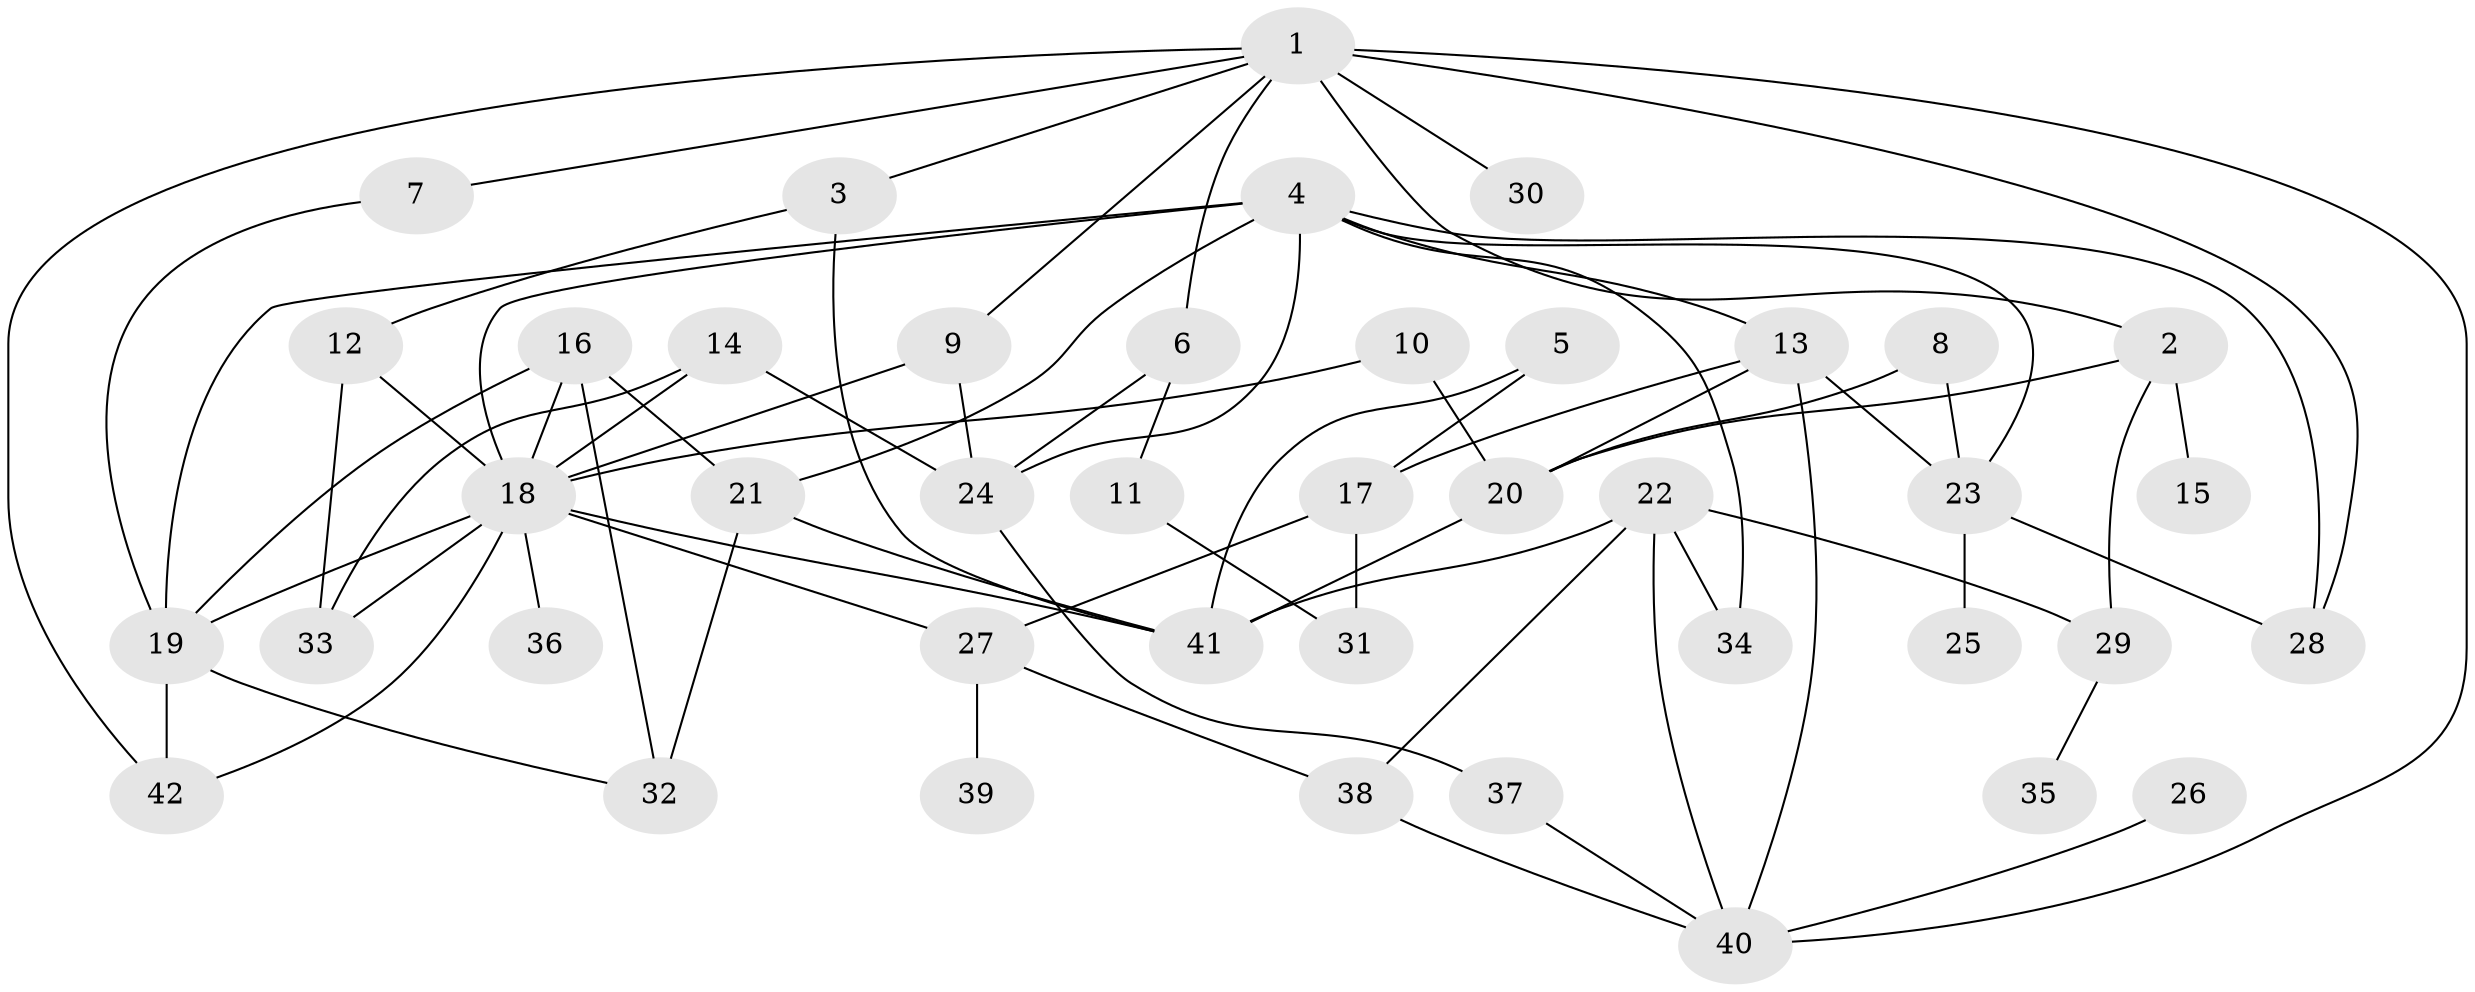 // original degree distribution, {7: 0.023809523809523808, 5: 0.05952380952380952, 6: 0.03571428571428571, 3: 0.2857142857142857, 4: 0.09523809523809523, 2: 0.36904761904761907, 1: 0.13095238095238096}
// Generated by graph-tools (version 1.1) at 2025/49/03/09/25 03:49:23]
// undirected, 42 vertices, 74 edges
graph export_dot {
graph [start="1"]
  node [color=gray90,style=filled];
  1;
  2;
  3;
  4;
  5;
  6;
  7;
  8;
  9;
  10;
  11;
  12;
  13;
  14;
  15;
  16;
  17;
  18;
  19;
  20;
  21;
  22;
  23;
  24;
  25;
  26;
  27;
  28;
  29;
  30;
  31;
  32;
  33;
  34;
  35;
  36;
  37;
  38;
  39;
  40;
  41;
  42;
  1 -- 2 [weight=2.0];
  1 -- 3 [weight=1.0];
  1 -- 6 [weight=1.0];
  1 -- 7 [weight=1.0];
  1 -- 9 [weight=1.0];
  1 -- 28 [weight=1.0];
  1 -- 30 [weight=1.0];
  1 -- 40 [weight=1.0];
  1 -- 42 [weight=1.0];
  2 -- 15 [weight=1.0];
  2 -- 20 [weight=1.0];
  2 -- 29 [weight=1.0];
  3 -- 12 [weight=1.0];
  3 -- 41 [weight=1.0];
  4 -- 13 [weight=1.0];
  4 -- 18 [weight=1.0];
  4 -- 19 [weight=1.0];
  4 -- 21 [weight=1.0];
  4 -- 23 [weight=1.0];
  4 -- 24 [weight=1.0];
  4 -- 28 [weight=1.0];
  4 -- 34 [weight=1.0];
  5 -- 17 [weight=1.0];
  5 -- 41 [weight=1.0];
  6 -- 11 [weight=1.0];
  6 -- 24 [weight=1.0];
  7 -- 19 [weight=1.0];
  8 -- 20 [weight=1.0];
  8 -- 23 [weight=1.0];
  9 -- 18 [weight=1.0];
  9 -- 24 [weight=1.0];
  10 -- 18 [weight=1.0];
  10 -- 20 [weight=1.0];
  11 -- 31 [weight=1.0];
  12 -- 18 [weight=1.0];
  12 -- 33 [weight=1.0];
  13 -- 17 [weight=1.0];
  13 -- 20 [weight=1.0];
  13 -- 23 [weight=1.0];
  13 -- 40 [weight=1.0];
  14 -- 18 [weight=1.0];
  14 -- 24 [weight=1.0];
  14 -- 33 [weight=1.0];
  16 -- 18 [weight=1.0];
  16 -- 19 [weight=1.0];
  16 -- 21 [weight=1.0];
  16 -- 32 [weight=1.0];
  17 -- 27 [weight=1.0];
  17 -- 31 [weight=1.0];
  18 -- 19 [weight=1.0];
  18 -- 27 [weight=1.0];
  18 -- 33 [weight=1.0];
  18 -- 36 [weight=1.0];
  18 -- 41 [weight=1.0];
  18 -- 42 [weight=1.0];
  19 -- 32 [weight=1.0];
  19 -- 42 [weight=1.0];
  20 -- 41 [weight=1.0];
  21 -- 32 [weight=1.0];
  21 -- 41 [weight=1.0];
  22 -- 29 [weight=1.0];
  22 -- 34 [weight=1.0];
  22 -- 38 [weight=1.0];
  22 -- 40 [weight=1.0];
  22 -- 41 [weight=1.0];
  23 -- 25 [weight=1.0];
  23 -- 28 [weight=1.0];
  24 -- 37 [weight=1.0];
  26 -- 40 [weight=1.0];
  27 -- 38 [weight=1.0];
  27 -- 39 [weight=1.0];
  29 -- 35 [weight=1.0];
  37 -- 40 [weight=1.0];
  38 -- 40 [weight=1.0];
}
